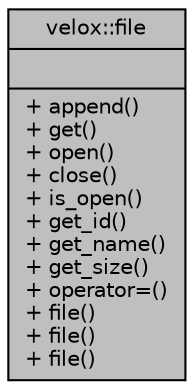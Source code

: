 digraph "velox::file"
{
  edge [fontname="Helvetica",fontsize="10",labelfontname="Helvetica",labelfontsize="10"];
  node [fontname="Helvetica",fontsize="10",shape=record];
  Node1 [label="{velox::file\n||+ append()\l+ get()\l+ open()\l+ close()\l+ is_open()\l+ get_id()\l+ get_name()\l+ get_size()\l+ operator=()\l+ file()\l+ file()\l+ file()\l}",height=0.2,width=0.4,color="black", fillcolor="grey75", style="filled" fontcolor="black"];
}

